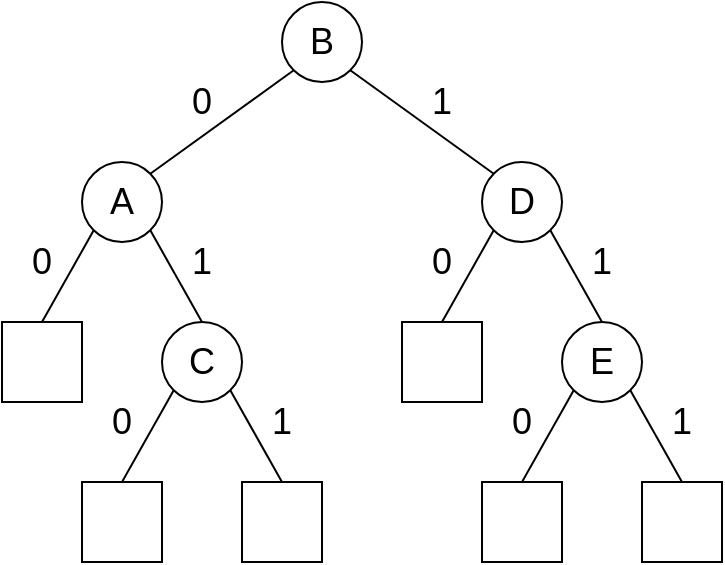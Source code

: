 <mxfile version="12.0.3" type="device" pages="2"><diagram id="w4fQOFxGUsPRCGSMHFY1" name="Page-1"><mxGraphModel dx="571" dy="570" grid="1" gridSize="10" guides="1" tooltips="1" connect="1" arrows="1" fold="1" page="1" pageScale="1" pageWidth="850" pageHeight="1100" math="0" shadow="0"><root><mxCell id="0"/><mxCell id="1" parent="0"/><mxCell id="9DH-kUTLgYxwWHHcEnPr-1" value="" style="rounded=0;whiteSpace=wrap;html=1;" vertex="1" parent="1"><mxGeometry x="40" y="280" width="40" height="40" as="geometry"/></mxCell><mxCell id="9DH-kUTLgYxwWHHcEnPr-2" value="A" style="ellipse;whiteSpace=wrap;html=1;aspect=fixed;fontSize=18;" vertex="1" parent="1"><mxGeometry x="80" y="200" width="40" height="40" as="geometry"/></mxCell><mxCell id="9DH-kUTLgYxwWHHcEnPr-3" value="" style="rounded=0;whiteSpace=wrap;html=1;fontSize=18;" vertex="1" parent="1"><mxGeometry x="80" y="360" width="40" height="40" as="geometry"/></mxCell><mxCell id="9DH-kUTLgYxwWHHcEnPr-4" value="" style="rounded=0;whiteSpace=wrap;html=1;fontSize=18;" vertex="1" parent="1"><mxGeometry x="160" y="360" width="40" height="40" as="geometry"/></mxCell><mxCell id="9DH-kUTLgYxwWHHcEnPr-5" value="C" style="ellipse;whiteSpace=wrap;html=1;aspect=fixed;fontSize=18;" vertex="1" parent="1"><mxGeometry x="120" y="280" width="40" height="40" as="geometry"/></mxCell><mxCell id="9DH-kUTLgYxwWHHcEnPr-11" value="B" style="ellipse;whiteSpace=wrap;html=1;aspect=fixed;fontSize=18;" vertex="1" parent="1"><mxGeometry x="180" y="120" width="40" height="40" as="geometry"/></mxCell><mxCell id="9DH-kUTLgYxwWHHcEnPr-12" value="" style="endArrow=none;html=1;entryX=0;entryY=1;entryDx=0;entryDy=0;exitX=0.5;exitY=0;exitDx=0;exitDy=0;" edge="1" parent="1" source="9DH-kUTLgYxwWHHcEnPr-1" target="9DH-kUTLgYxwWHHcEnPr-2"><mxGeometry width="50" height="50" relative="1" as="geometry"><mxPoint x="40" y="470" as="sourcePoint"/><mxPoint x="90" y="420" as="targetPoint"/></mxGeometry></mxCell><mxCell id="9DH-kUTLgYxwWHHcEnPr-13" value="" style="endArrow=none;html=1;entryX=1;entryY=1;entryDx=0;entryDy=0;exitX=0.5;exitY=0;exitDx=0;exitDy=0;" edge="1" parent="1" source="9DH-kUTLgYxwWHHcEnPr-5" target="9DH-kUTLgYxwWHHcEnPr-2"><mxGeometry width="50" height="50" relative="1" as="geometry"><mxPoint x="40" y="470" as="sourcePoint"/><mxPoint x="90" y="420" as="targetPoint"/></mxGeometry></mxCell><mxCell id="9DH-kUTLgYxwWHHcEnPr-14" value="" style="endArrow=none;html=1;entryX=0;entryY=1;entryDx=0;entryDy=0;exitX=0.5;exitY=0;exitDx=0;exitDy=0;" edge="1" parent="1" source="9DH-kUTLgYxwWHHcEnPr-3" target="9DH-kUTLgYxwWHHcEnPr-5"><mxGeometry width="50" height="50" relative="1" as="geometry"><mxPoint x="100" y="360" as="sourcePoint"/><mxPoint x="90" y="420" as="targetPoint"/></mxGeometry></mxCell><mxCell id="9DH-kUTLgYxwWHHcEnPr-15" value="" style="endArrow=none;html=1;entryX=1;entryY=1;entryDx=0;entryDy=0;exitX=0.5;exitY=0;exitDx=0;exitDy=0;" edge="1" parent="1" source="9DH-kUTLgYxwWHHcEnPr-4" target="9DH-kUTLgYxwWHHcEnPr-5"><mxGeometry width="50" height="50" relative="1" as="geometry"><mxPoint x="40" y="470" as="sourcePoint"/><mxPoint x="90" y="420" as="targetPoint"/></mxGeometry></mxCell><mxCell id="9DH-kUTLgYxwWHHcEnPr-16" value="" style="rounded=0;whiteSpace=wrap;html=1;" vertex="1" parent="1"><mxGeometry x="240" y="280" width="40" height="40" as="geometry"/></mxCell><mxCell id="9DH-kUTLgYxwWHHcEnPr-17" value="" style="endArrow=none;html=1;entryX=0;entryY=1;entryDx=0;entryDy=0;exitX=0.5;exitY=0;exitDx=0;exitDy=0;" edge="1" source="9DH-kUTLgYxwWHHcEnPr-16" target="9DH-kUTLgYxwWHHcEnPr-18" parent="1"><mxGeometry width="50" height="50" relative="1" as="geometry"><mxPoint x="240" y="470" as="sourcePoint"/><mxPoint x="290" y="420" as="targetPoint"/></mxGeometry></mxCell><mxCell id="9DH-kUTLgYxwWHHcEnPr-18" value="D" style="ellipse;whiteSpace=wrap;html=1;aspect=fixed;fontSize=18;" vertex="1" parent="1"><mxGeometry x="280" y="200" width="40" height="40" as="geometry"/></mxCell><mxCell id="9DH-kUTLgYxwWHHcEnPr-19" value="" style="endArrow=none;html=1;entryX=1;entryY=1;entryDx=0;entryDy=0;exitX=0.5;exitY=0;exitDx=0;exitDy=0;" edge="1" source="9DH-kUTLgYxwWHHcEnPr-20" target="9DH-kUTLgYxwWHHcEnPr-18" parent="1"><mxGeometry width="50" height="50" relative="1" as="geometry"><mxPoint x="240" y="470" as="sourcePoint"/><mxPoint x="290" y="420" as="targetPoint"/></mxGeometry></mxCell><mxCell id="9DH-kUTLgYxwWHHcEnPr-20" value="E" style="ellipse;whiteSpace=wrap;html=1;aspect=fixed;fontSize=18;" vertex="1" parent="1"><mxGeometry x="320" y="280" width="40" height="40" as="geometry"/></mxCell><mxCell id="9DH-kUTLgYxwWHHcEnPr-21" value="" style="endArrow=none;html=1;entryX=0;entryY=1;entryDx=0;entryDy=0;exitX=0.5;exitY=0;exitDx=0;exitDy=0;" edge="1" source="9DH-kUTLgYxwWHHcEnPr-23" target="9DH-kUTLgYxwWHHcEnPr-20" parent="1"><mxGeometry width="50" height="50" relative="1" as="geometry"><mxPoint x="300" y="360" as="sourcePoint"/><mxPoint x="290" y="420" as="targetPoint"/></mxGeometry></mxCell><mxCell id="9DH-kUTLgYxwWHHcEnPr-22" value="" style="endArrow=none;html=1;entryX=1;entryY=1;entryDx=0;entryDy=0;exitX=0.5;exitY=0;exitDx=0;exitDy=0;" edge="1" source="9DH-kUTLgYxwWHHcEnPr-24" target="9DH-kUTLgYxwWHHcEnPr-20" parent="1"><mxGeometry width="50" height="50" relative="1" as="geometry"><mxPoint x="240" y="470" as="sourcePoint"/><mxPoint x="290" y="420" as="targetPoint"/></mxGeometry></mxCell><mxCell id="9DH-kUTLgYxwWHHcEnPr-23" value="" style="rounded=0;whiteSpace=wrap;html=1;fontSize=18;" vertex="1" parent="1"><mxGeometry x="280" y="360" width="40" height="40" as="geometry"/></mxCell><mxCell id="9DH-kUTLgYxwWHHcEnPr-24" value="" style="rounded=0;whiteSpace=wrap;html=1;fontSize=18;" vertex="1" parent="1"><mxGeometry x="360" y="360" width="40" height="40" as="geometry"/></mxCell><mxCell id="9DH-kUTLgYxwWHHcEnPr-25" value="" style="endArrow=none;html=1;entryX=0;entryY=1;entryDx=0;entryDy=0;exitX=1;exitY=0;exitDx=0;exitDy=0;" edge="1" parent="1" source="9DH-kUTLgYxwWHHcEnPr-2" target="9DH-kUTLgYxwWHHcEnPr-11"><mxGeometry width="50" height="50" relative="1" as="geometry"><mxPoint x="40" y="470" as="sourcePoint"/><mxPoint x="90" y="420" as="targetPoint"/></mxGeometry></mxCell><mxCell id="9DH-kUTLgYxwWHHcEnPr-26" value="" style="endArrow=none;html=1;entryX=1;entryY=1;entryDx=0;entryDy=0;exitX=0;exitY=0;exitDx=0;exitDy=0;" edge="1" parent="1" source="9DH-kUTLgYxwWHHcEnPr-18" target="9DH-kUTLgYxwWHHcEnPr-11"><mxGeometry width="50" height="50" relative="1" as="geometry"><mxPoint x="40" y="470" as="sourcePoint"/><mxPoint x="90" y="420" as="targetPoint"/></mxGeometry></mxCell><mxCell id="9DH-kUTLgYxwWHHcEnPr-27" value="0" style="text;html=1;strokeColor=none;fillColor=none;align=center;verticalAlign=middle;whiteSpace=wrap;rounded=0;fontSize=18;" vertex="1" parent="1"><mxGeometry x="120" y="160" width="40" height="20" as="geometry"/></mxCell><mxCell id="lYhRjNUZ3QvBgBxhj_0G-1" value="0" style="text;html=1;strokeColor=none;fillColor=none;align=center;verticalAlign=middle;whiteSpace=wrap;rounded=0;fontSize=18;" vertex="1" parent="1"><mxGeometry x="40" y="240" width="40" height="20" as="geometry"/></mxCell><mxCell id="lYhRjNUZ3QvBgBxhj_0G-2" value="0" style="text;html=1;strokeColor=none;fillColor=none;align=center;verticalAlign=middle;whiteSpace=wrap;rounded=0;fontSize=18;" vertex="1" parent="1"><mxGeometry x="80" y="320" width="40" height="20" as="geometry"/></mxCell><mxCell id="lYhRjNUZ3QvBgBxhj_0G-3" value="0" style="text;html=1;strokeColor=none;fillColor=none;align=center;verticalAlign=middle;whiteSpace=wrap;rounded=0;fontSize=18;" vertex="1" parent="1"><mxGeometry x="240" y="240" width="40" height="20" as="geometry"/></mxCell><mxCell id="lYhRjNUZ3QvBgBxhj_0G-4" value="0" style="text;html=1;strokeColor=none;fillColor=none;align=center;verticalAlign=middle;whiteSpace=wrap;rounded=0;fontSize=18;" vertex="1" parent="1"><mxGeometry x="280" y="320" width="40" height="20" as="geometry"/></mxCell><mxCell id="lYhRjNUZ3QvBgBxhj_0G-5" value="1" style="text;html=1;strokeColor=none;fillColor=none;align=center;verticalAlign=middle;whiteSpace=wrap;rounded=0;fontSize=18;" vertex="1" parent="1"><mxGeometry x="240" y="160" width="40" height="20" as="geometry"/></mxCell><mxCell id="lYhRjNUZ3QvBgBxhj_0G-6" value="1" style="text;html=1;strokeColor=none;fillColor=none;align=center;verticalAlign=middle;whiteSpace=wrap;rounded=0;fontSize=18;" vertex="1" parent="1"><mxGeometry x="120" y="240" width="40" height="20" as="geometry"/></mxCell><mxCell id="lYhRjNUZ3QvBgBxhj_0G-7" value="1" style="text;html=1;strokeColor=none;fillColor=none;align=center;verticalAlign=middle;whiteSpace=wrap;rounded=0;fontSize=18;" vertex="1" parent="1"><mxGeometry x="320" y="240" width="40" height="20" as="geometry"/></mxCell><mxCell id="lYhRjNUZ3QvBgBxhj_0G-8" value="1" style="text;html=1;strokeColor=none;fillColor=none;align=center;verticalAlign=middle;whiteSpace=wrap;rounded=0;fontSize=18;" vertex="1" parent="1"><mxGeometry x="160" y="320" width="40" height="20" as="geometry"/></mxCell><mxCell id="lYhRjNUZ3QvBgBxhj_0G-9" value="1" style="text;html=1;strokeColor=none;fillColor=none;align=center;verticalAlign=middle;whiteSpace=wrap;rounded=0;fontSize=18;" vertex="1" parent="1"><mxGeometry x="360" y="320" width="40" height="20" as="geometry"/></mxCell></root></mxGraphModel></diagram><diagram id="tCjYLT99MjLH7xJCE75I" name="Page-2"><mxGraphModel dx="571" dy="570" grid="1" gridSize="10" guides="1" tooltips="1" connect="1" arrows="1" fold="1" page="1" pageScale="1" pageWidth="850" pageHeight="1100" math="0" shadow="0"><root><mxCell id="d9FwcrEwbtzXUJixfWbX-0"/><mxCell id="d9FwcrEwbtzXUJixfWbX-1" parent="d9FwcrEwbtzXUJixfWbX-0"/></root></mxGraphModel></diagram></mxfile>